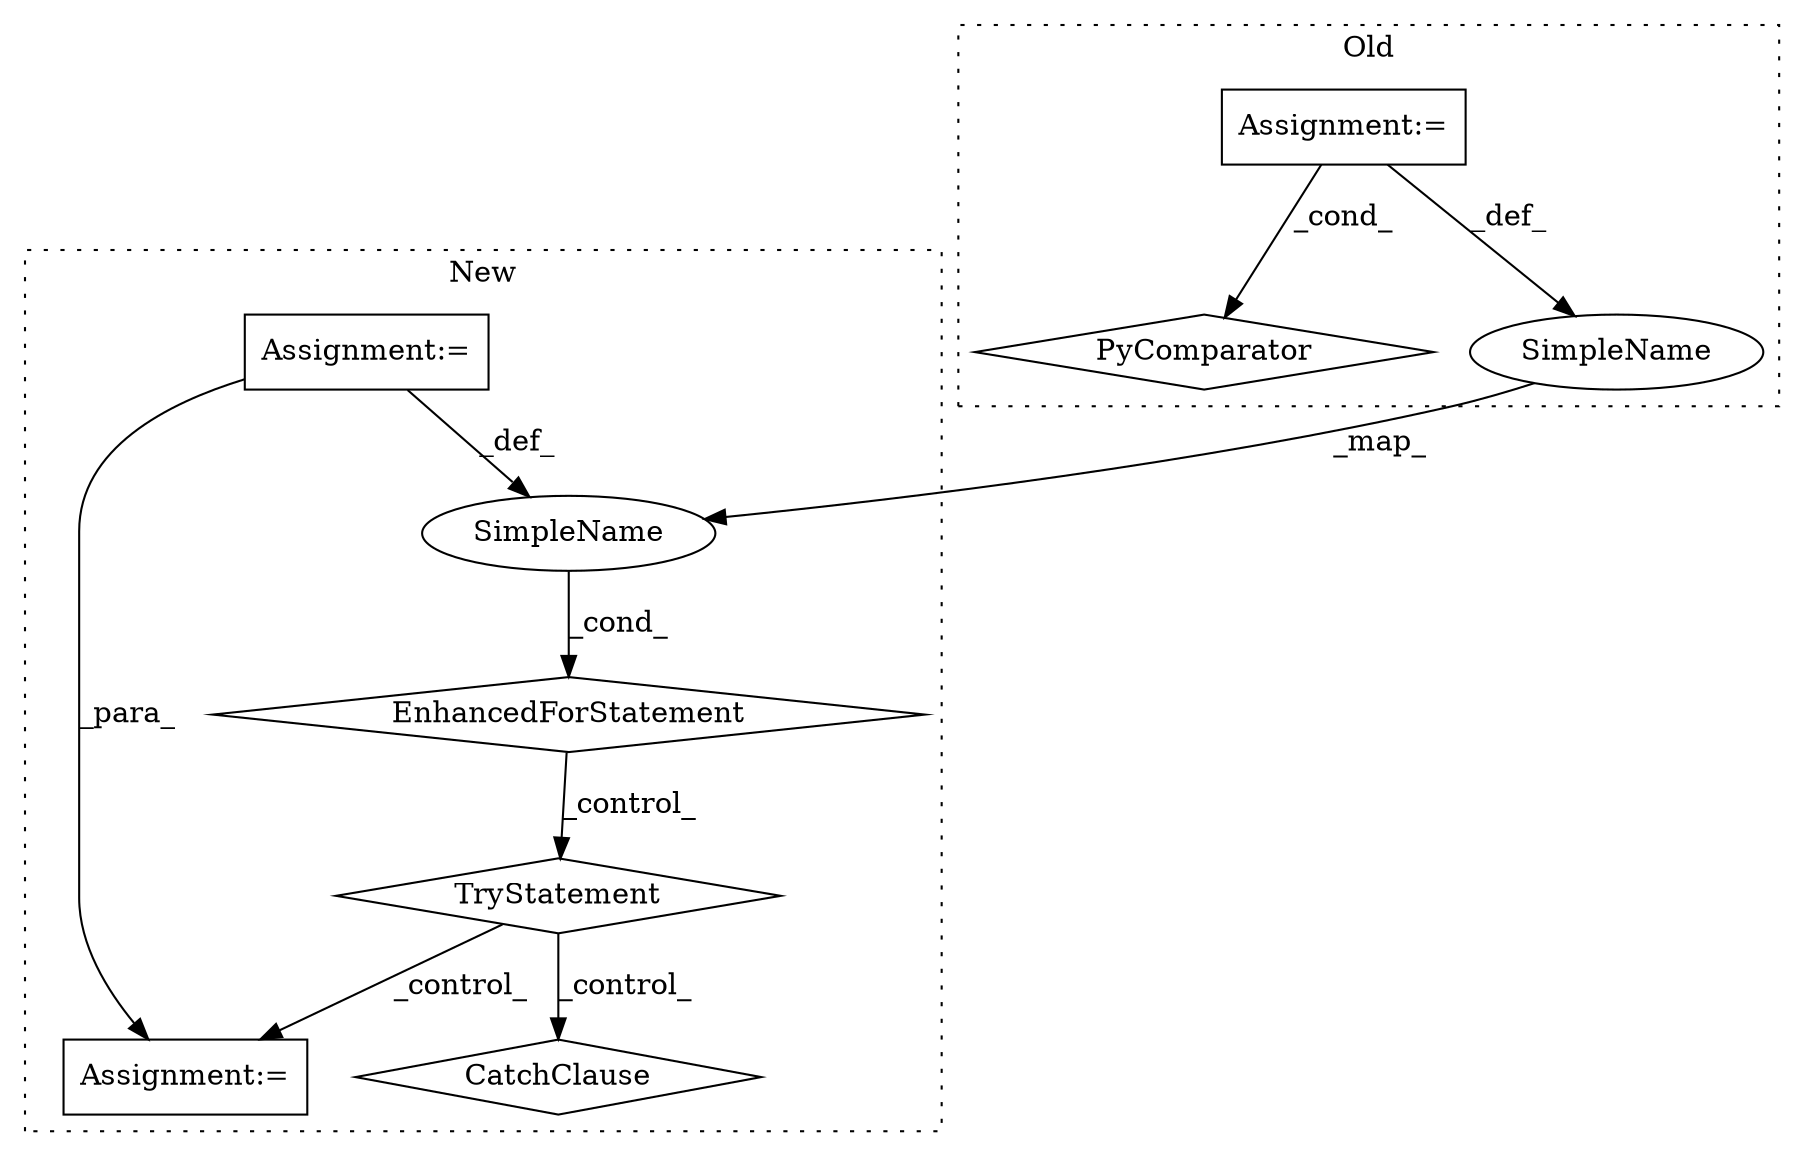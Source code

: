 digraph G {
subgraph cluster0 {
1 [label="PyComparator" a="113" s="8218" l="46" shape="diamond"];
4 [label="Assignment:=" a="7" s="8218" l="46" shape="box"];
8 [label="SimpleName" a="42" s="8221" l="4" shape="ellipse"];
label = "Old";
style="dotted";
}
subgraph cluster1 {
2 [label="TryStatement" a="54" s="8253" l="4" shape="diamond"];
3 [label="CatchClause" a="12" s="8304,8339" l="13,2" shape="diamond"];
5 [label="Assignment:=" a="7" s="8272" l="1" shape="box"];
6 [label="EnhancedForStatement" a="70" s="8169,8243" l="53,2" shape="diamond"];
7 [label="SimpleName" a="42" s="8226" l="4" shape="ellipse"];
9 [label="Assignment:=" a="7" s="8169,8243" l="53,2" shape="box"];
label = "New";
style="dotted";
}
2 -> 3 [label="_control_"];
2 -> 5 [label="_control_"];
4 -> 8 [label="_def_"];
4 -> 1 [label="_cond_"];
6 -> 2 [label="_control_"];
7 -> 6 [label="_cond_"];
8 -> 7 [label="_map_"];
9 -> 7 [label="_def_"];
9 -> 5 [label="_para_"];
}